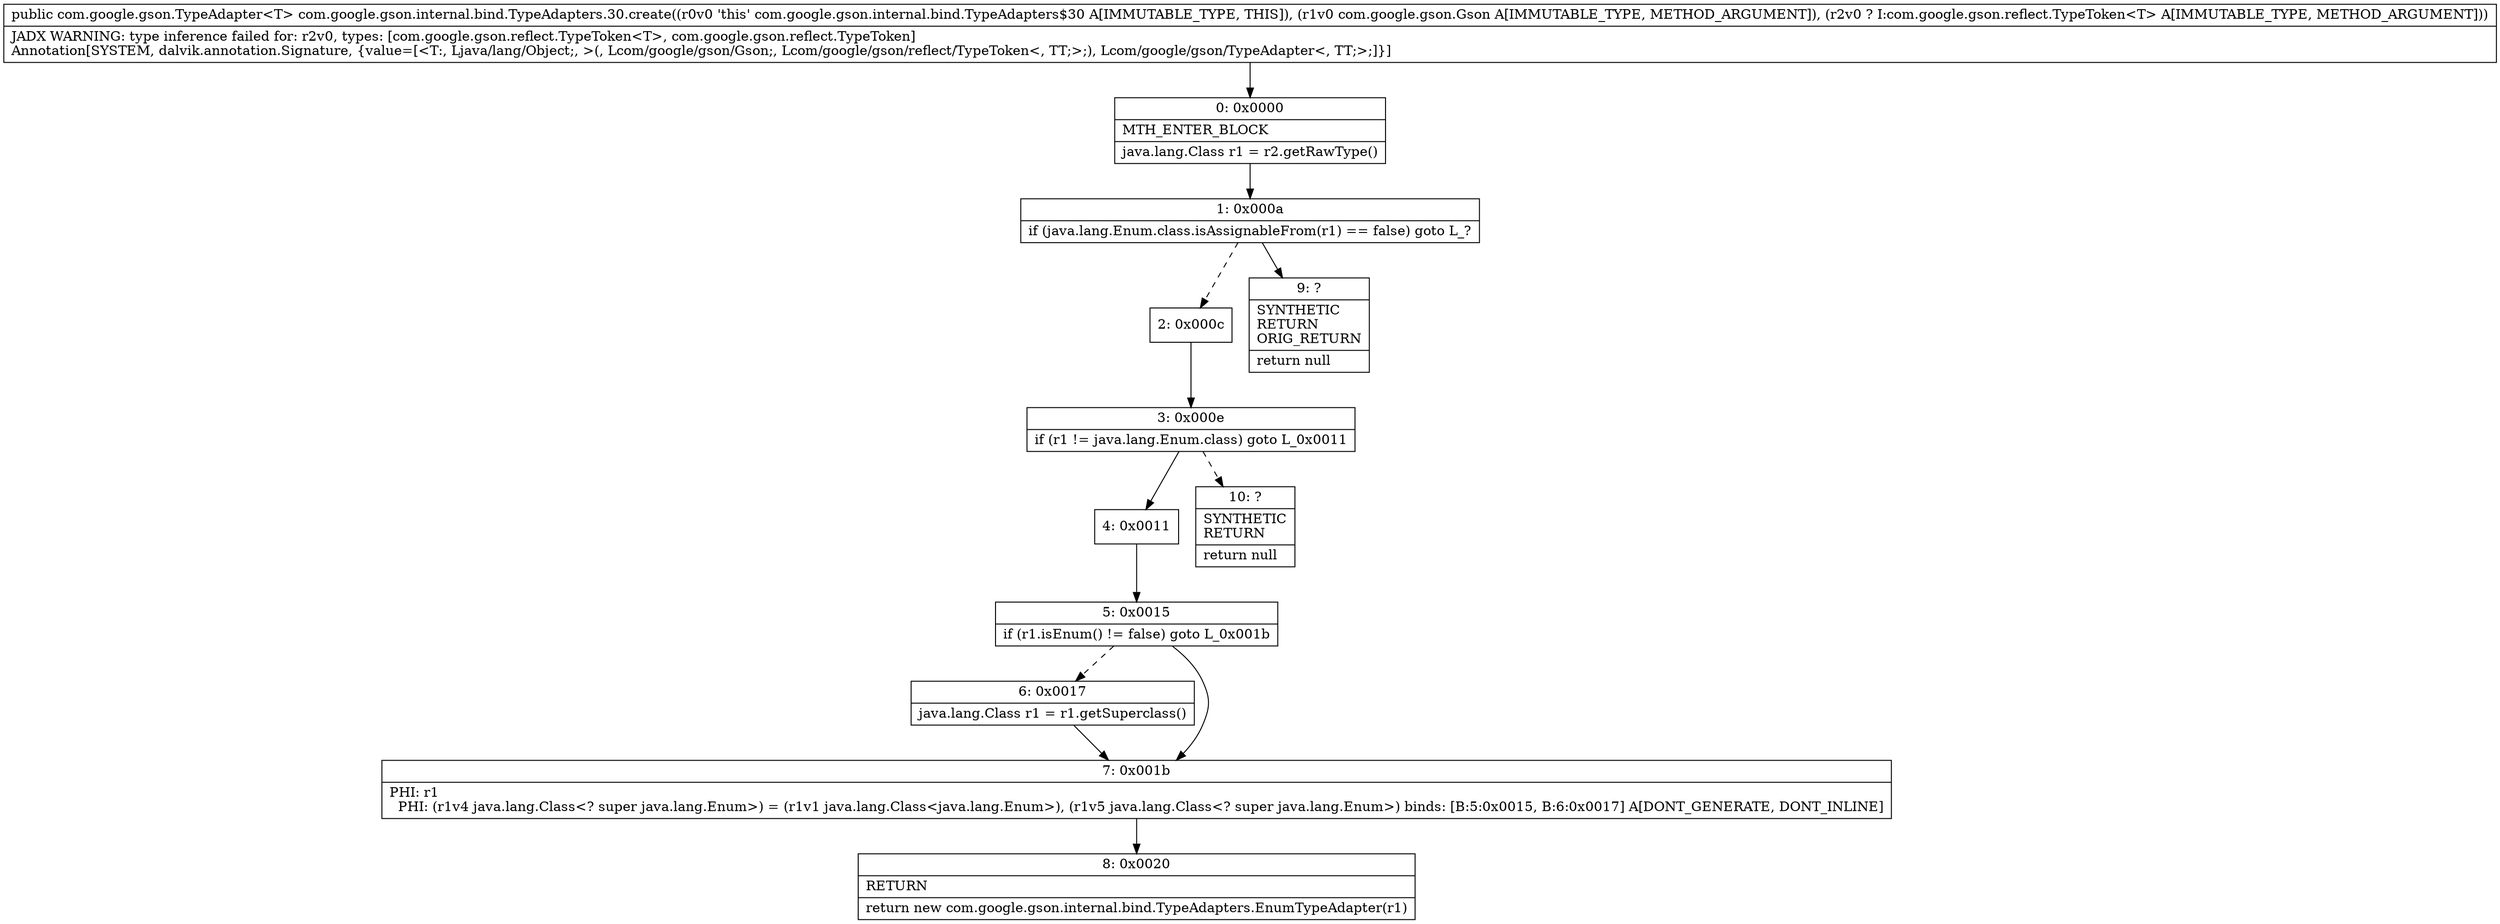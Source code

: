 digraph "CFG forcom.google.gson.internal.bind.TypeAdapters.30.create(Lcom\/google\/gson\/Gson;Lcom\/google\/gson\/reflect\/TypeToken;)Lcom\/google\/gson\/TypeAdapter;" {
Node_0 [shape=record,label="{0\:\ 0x0000|MTH_ENTER_BLOCK\l|java.lang.Class r1 = r2.getRawType()\l}"];
Node_1 [shape=record,label="{1\:\ 0x000a|if (java.lang.Enum.class.isAssignableFrom(r1) == false) goto L_?\l}"];
Node_2 [shape=record,label="{2\:\ 0x000c}"];
Node_3 [shape=record,label="{3\:\ 0x000e|if (r1 != java.lang.Enum.class) goto L_0x0011\l}"];
Node_4 [shape=record,label="{4\:\ 0x0011}"];
Node_5 [shape=record,label="{5\:\ 0x0015|if (r1.isEnum() != false) goto L_0x001b\l}"];
Node_6 [shape=record,label="{6\:\ 0x0017|java.lang.Class r1 = r1.getSuperclass()\l}"];
Node_7 [shape=record,label="{7\:\ 0x001b|PHI: r1 \l  PHI: (r1v4 java.lang.Class\<? super java.lang.Enum\>) = (r1v1 java.lang.Class\<java.lang.Enum\>), (r1v5 java.lang.Class\<? super java.lang.Enum\>) binds: [B:5:0x0015, B:6:0x0017] A[DONT_GENERATE, DONT_INLINE]\l}"];
Node_8 [shape=record,label="{8\:\ 0x0020|RETURN\l|return new com.google.gson.internal.bind.TypeAdapters.EnumTypeAdapter(r1)\l}"];
Node_9 [shape=record,label="{9\:\ ?|SYNTHETIC\lRETURN\lORIG_RETURN\l|return null\l}"];
Node_10 [shape=record,label="{10\:\ ?|SYNTHETIC\lRETURN\l|return null\l}"];
MethodNode[shape=record,label="{public com.google.gson.TypeAdapter\<T\> com.google.gson.internal.bind.TypeAdapters.30.create((r0v0 'this' com.google.gson.internal.bind.TypeAdapters$30 A[IMMUTABLE_TYPE, THIS]), (r1v0 com.google.gson.Gson A[IMMUTABLE_TYPE, METHOD_ARGUMENT]), (r2v0 ? I:com.google.gson.reflect.TypeToken\<T\> A[IMMUTABLE_TYPE, METHOD_ARGUMENT]))  | JADX WARNING: type inference failed for: r2v0, types: [com.google.gson.reflect.TypeToken\<T\>, com.google.gson.reflect.TypeToken]\lAnnotation[SYSTEM, dalvik.annotation.Signature, \{value=[\<T:, Ljava\/lang\/Object;, \>(, Lcom\/google\/gson\/Gson;, Lcom\/google\/gson\/reflect\/TypeToken\<, TT;\>;), Lcom\/google\/gson\/TypeAdapter\<, TT;\>;]\}]\l}"];
MethodNode -> Node_0;
Node_0 -> Node_1;
Node_1 -> Node_2[style=dashed];
Node_1 -> Node_9;
Node_2 -> Node_3;
Node_3 -> Node_4;
Node_3 -> Node_10[style=dashed];
Node_4 -> Node_5;
Node_5 -> Node_6[style=dashed];
Node_5 -> Node_7;
Node_6 -> Node_7;
Node_7 -> Node_8;
}

